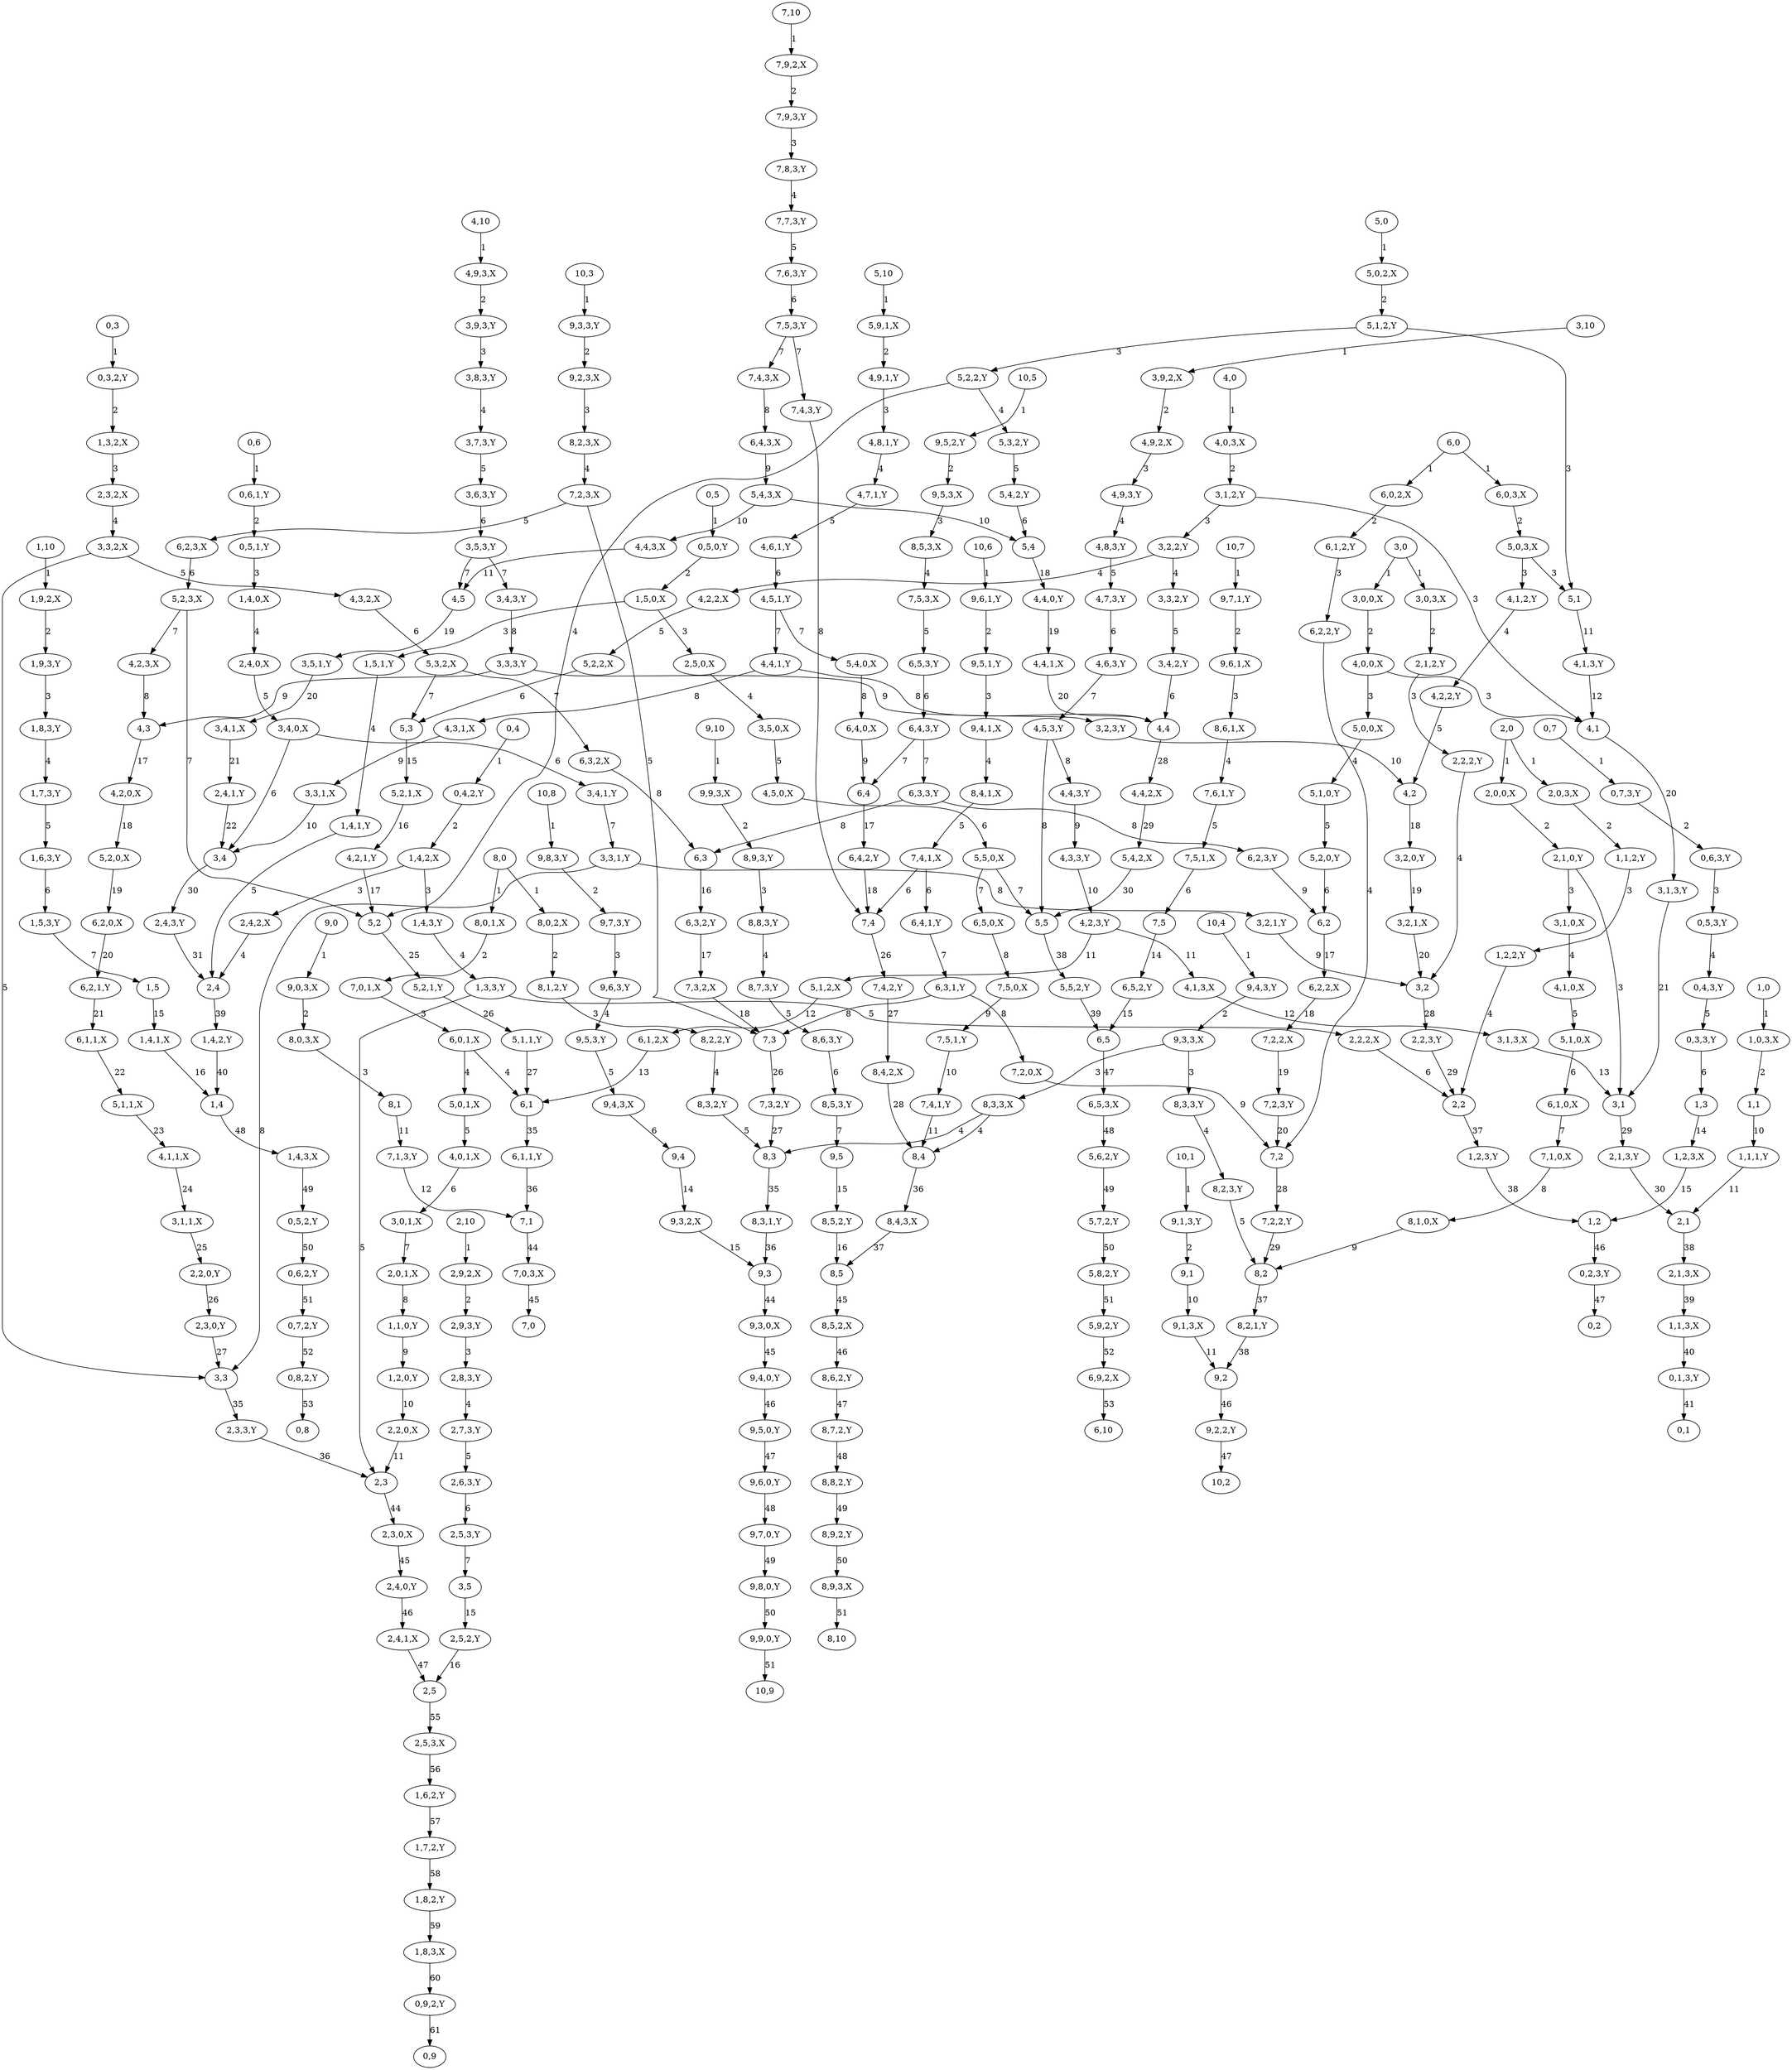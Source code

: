 digraph graphname {
"1,4" [nodetype=logic];
"1,5" [nodetype=logic];
"1,2" [nodetype=logic];
"1,3" [nodetype=logic];
"1,0" [nodetype=logic];
"1,1" [nodetype=logic];
"4,2,3,X" [nodetype=route];
"4,2,3,Y" [nodetype=route];
"5,9,1,X" [nodetype=route];
"9,5,0,Y" [nodetype=route];
"4,5,0,X" [nodetype=route];
"5,1,1,X" [nodetype=route];
"5,1,1,Y" [nodetype=route];
"2,1,0,Y" [nodetype=route];
"0,5,0,Y" [nodetype=route];
"2,2,3,Y" [nodetype=route];
"4,1,0,X" [nodetype=route];
"9,8,3,Y" [nodetype=route];
"1,0,3,X" [nodetype=route];
"8,0,2,X" [nodetype=route];
"9,7,3,Y" [nodetype=route];
"6,10" [nodetype=logic];
"0,1,3,Y" [nodetype=route];
"3,6,3,Y" [nodetype=route];
"8,5" [nodetype=logic];
"8,4" [nodetype=logic];
"8,3" [nodetype=logic];
"8,2" [nodetype=logic];
"8,1" [nodetype=logic];
"8,0" [nodetype=logic];
"3,4,0,X" [nodetype=route];
"3,0,3,X" [nodetype=route];
"5,2,3,X" [nodetype=route];
"8,9,2,Y" [nodetype=route];
"3,9,3,Y" [nodetype=route];
"6,3,3,Y" [nodetype=route];
"6,4" [nodetype=logic];
"1,2,3,X" [nodetype=route];
"9,4,0,Y" [nodetype=route];
"2,3,2,X" [nodetype=route];
"2,5,2,Y" [nodetype=route];
"3,3,2,Y" [nodetype=route];
"3,3,2,X" [nodetype=route];
"2,5" [nodetype=logic];
"2,4" [nodetype=logic];
"3,1,2,Y" [nodetype=route];
"2,1" [nodetype=logic];
"2,0" [nodetype=logic];
"2,3" [nodetype=logic];
"2,2" [nodetype=logic];
"3,5,0,X" [nodetype=route];
"2,10" [nodetype=logic];
"8,2,2,Y" [nodetype=route];
"1,5,3,Y" [nodetype=route];
"2,0,3,X" [nodetype=route];
"6,4,2,Y" [nodetype=route];
"3,3,3,Y" [nodetype=route];
"0,9,2,Y" [nodetype=route];
"2,4,2,X" [nodetype=route];
"0,3,3,Y" [nodetype=route];
"2,1,2,Y" [nodetype=route];
"5,2,1,Y" [nodetype=route];
"5,0,3,X" [nodetype=route];
"6,5,3,Y" [nodetype=route];
"6,5,3,X" [nodetype=route];
"9,9,0,Y" [nodetype=route];
"2,3,0,X" [nodetype=route];
"2,3,0,Y" [nodetype=route];
"1,7,3,Y" [nodetype=route];
"6,1,1,Y" [nodetype=route];
"6,1,1,X" [nodetype=route];
"4,4,0,Y" [nodetype=route];
"7,7,3,Y" [nodetype=route];
"7,0,1,X" [nodetype=route];
"4,9,2,X" [nodetype=route];
"1,9,2,X" [nodetype=route];
"4,6,1,Y" [nodetype=route];
"4,6,3,Y" [nodetype=route];
"9,5,3,Y" [nodetype=route];
"1,4,2,X" [nodetype=route];
"1,4,2,Y" [nodetype=route];
"1,4,0,X" [nodetype=route];
"8,8,2,Y" [nodetype=route];
"2,8,3,Y" [nodetype=route];
"3,4" [nodetype=logic];
"3,5" [nodetype=logic];
"3,0" [nodetype=logic];
"3,1" [nodetype=logic];
"3,2" [nodetype=logic];
"3,3" [nodetype=logic];
"3,2,2,Y" [nodetype=route];
"5,6,2,Y" [nodetype=route];
"3,4,2,Y" [nodetype=route];
"9,2,2,Y" [nodetype=route];
"5,8,2,Y" [nodetype=route];
"7,0,3,X" [nodetype=route];
"9,9,3,X" [nodetype=route];
"4,3,3,Y" [nodetype=route];
"9,3,3,X" [nodetype=route];
"9,3,3,Y" [nodetype=route];
"10,1" [nodetype=logic];
"1,5,1,Y" [nodetype=route];
"3,1,0,X" [nodetype=route];
"8,4,3,X" [nodetype=route];
"0,4,2,Y" [nodetype=route];
"5,1,0,Y" [nodetype=route];
"5,1,0,X" [nodetype=route];
"4,5,1,Y" [nodetype=route];
"0,5,1,Y" [nodetype=route];
"0,6,1,Y" [nodetype=route];
"3,9,2,X" [nodetype=route];
"4,4,2,X" [nodetype=route];
"8,3,2,Y" [nodetype=route];
"9,5,2,Y" [nodetype=route];
"9,6,3,Y" [nodetype=route];
"4,2,2,Y" [nodetype=route];
"4,2,2,X" [nodetype=route];
"5,4,3,X" [nodetype=route];
"7,2,3,Y" [nodetype=route];
"7,2,3,X" [nodetype=route];
"4,1,1,X" [nodetype=route];
"6,9,2,X" [nodetype=route];
"6,2,3,X" [nodetype=route];
"6,2,3,Y" [nodetype=route];
"8,4,1,X" [nodetype=route];
"1,10" [nodetype=logic];
"2,4,0,Y" [nodetype=route];
"2,4,0,X" [nodetype=route];
"3,7,3,Y" [nodetype=route];
"4,3" [nodetype=logic];
"4,2" [nodetype=logic];
"4,1" [nodetype=logic];
"4,0" [nodetype=logic];
"4,5" [nodetype=logic];
"4,4" [nodetype=logic];
"2,2,0,Y" [nodetype=route];
"2,2,0,X" [nodetype=route];
"8,10" [nodetype=logic];
"8,6,1,X" [nodetype=route];
"3,8,3,Y" [nodetype=route];
"8,5,2,X" [nodetype=route];
"8,5,2,Y" [nodetype=route];
"4,3,1,X" [nodetype=route];
"3,2,0,Y" [nodetype=route];
"2,7,3,Y" [nodetype=route];
"7,6,1,Y" [nodetype=route];
"7,5,1,X" [nodetype=route];
"7,5,1,Y" [nodetype=route];
"9,4,1,X" [nodetype=route];
"2,5,3,Y" [nodetype=route];
"2,5,3,X" [nodetype=route];
"5,1,2,Y" [nodetype=route];
"5,1,2,X" [nodetype=route];
"4,10" [nodetype=logic];
"4,5,3,Y" [nodetype=route];
"0,5,3,Y" [nodetype=route];
"9,4" [nodetype=logic];
"9,5" [nodetype=logic];
"9,2" [nodetype=logic];
"9,3" [nodetype=logic];
"9,0" [nodetype=logic];
"9,1" [nodetype=logic];
"8,9,3,Y" [nodetype=route];
"8,9,3,X" [nodetype=route];
"1,8,3,Y" [nodetype=route];
"1,8,3,X" [nodetype=route];
"0,6,3,Y" [nodetype=route];
"7,4,2,Y" [nodetype=route];
"3,0,1,X" [nodetype=route];
"9,10" [nodetype=logic];
"9,6,1,Y" [nodetype=route];
"9,6,1,X" [nodetype=route];
"4,2,0,X" [nodetype=route];
"2,1,3,Y" [nodetype=route];
"2,1,3,X" [nodetype=route];
"4,1,3,Y" [nodetype=route];
"4,1,3,X" [nodetype=route];
"5,5,0,X" [nodetype=route];
"7,5,3,X" [nodetype=route];
"7,5,3,Y" [nodetype=route];
"9,0,3,X" [nodetype=route];
"4,8,3,Y" [nodetype=route];
"1,7,2,Y" [nodetype=route];
"9,3,2,X" [nodetype=route];
"1,5,0,X" [nodetype=route];
"6,2,1,Y" [nodetype=route];
"2,2,2,Y" [nodetype=route];
"2,2,2,X" [nodetype=route];
"5,10" [nodetype=logic];
"4,7,3,Y" [nodetype=route];
"6,0,1,X" [nodetype=route];
"6,0,3,X" [nodetype=route];
"1,6,2,Y" [nodetype=route];
"9,7,0,Y" [nodetype=route];
"1,4,1,Y" [nodetype=route];
"1,4,1,X" [nodetype=route];
"7,6,3,Y" [nodetype=route];
"6,3,2,X" [nodetype=route];
"6,3,2,Y" [nodetype=route];
"9,4,3,Y" [nodetype=route];
"9,4,3,X" [nodetype=route];
"5,3,2,Y" [nodetype=route];
"5,3,2,X" [nodetype=route];
"5,2,0,X" [nodetype=route];
"7,9,3,Y" [nodetype=route];
"3,0,0,X" [nodetype=route];
"1,9,3,Y" [nodetype=route];
"0,8,2,Y" [nodetype=route];
"3,5,1,Y" [nodetype=route];
"5,0,2,X" [nodetype=route];
"5,2,0,Y" [nodetype=route];
"8,6,3,Y" [nodetype=route];
"8,0,3,X" [nodetype=route];
"7,1,3,Y" [nodetype=route];
"3,4,3,Y" [nodetype=route];
"2,0,0,X" [nodetype=route];
"9,2,3,X" [nodetype=route];
"1,1,3,X" [nodetype=route];
"1,1,1,Y" [nodetype=route];
"9,8,0,Y" [nodetype=route];
"0,7,2,Y" [nodetype=route];
"0,7" [nodetype=logic];
"0,6" [nodetype=logic];
"0,5" [nodetype=logic];
"0,4" [nodetype=logic];
"0,3" [nodetype=logic];
"0,2" [nodetype=logic];
"0,1" [nodetype=logic];
"5,5,2,Y" [nodetype=route];
"8,0,1,X" [nodetype=route];
"7,3,2,Y" [nodetype=route];
"7,3,2,X" [nodetype=route];
"0,9" [nodetype=logic];
"0,8" [nodetype=logic];
"5,7,2,Y" [nodetype=route];
"6,4,1,Y" [nodetype=route];
"4,0,3,X" [nodetype=route];
"4,0,1,X" [nodetype=route];
"9,3,0,X" [nodetype=route];
"1,3,3,Y" [nodetype=route];
"6,1,0,X" [nodetype=route];
"4,8,1,Y" [nodetype=route];
"1,2,0,Y" [nodetype=route];
"7,10" [nodetype=logic];
"8,1,2,Y" [nodetype=route];
"5,9,2,Y" [nodetype=route];
"8,7,2,Y" [nodetype=route];
"4,7,1,Y" [nodetype=route];
"8,3,3,Y" [nodetype=route];
"8,3,3,X" [nodetype=route];
"2,3,3,Y" [nodetype=route];
"3,4,1,Y" [nodetype=route];
"3,4,1,X" [nodetype=route];
"1,2,3,Y" [nodetype=route];
"8,2,1,Y" [nodetype=route];
"2,6,3,Y" [nodetype=route];
"8,8,3,Y" [nodetype=route];
"8,3,1,Y" [nodetype=route];
"9,5,3,X" [nodetype=route];
"5,0,0,X" [nodetype=route];
"9,5,1,Y" [nodetype=route];
"10,9" [nodetype=logic];
"10,8" [nodetype=logic];
"10,3" [nodetype=logic];
"10,2" [nodetype=logic];
"3,3,1,X" [nodetype=route];
"3,3,1,Y" [nodetype=route];
"10,7" [nodetype=logic];
"10,6" [nodetype=logic];
"10,5" [nodetype=logic];
"10,4" [nodetype=logic];
"0,4,3,Y" [nodetype=route];
"4,9,1,Y" [nodetype=route];
"6,5,0,X" [nodetype=route];
"6,4,0,X" [nodetype=route];
"3,2,1,Y" [nodetype=route];
"3,2,1,X" [nodetype=route];
"3,1,1,X" [nodetype=route];
"7,0" [nodetype=logic];
"3,5,3,Y" [nodetype=route];
"4,4,3,X" [nodetype=route];
"4,4,3,Y" [nodetype=route];
"0,6,2,Y" [nodetype=route];
"5,2,1,X" [nodetype=route];
"1,4,3,Y" [nodetype=route];
"1,4,3,X" [nodetype=route];
"5,2" [nodetype=logic];
"5,3" [nodetype=logic];
"5,0" [nodetype=logic];
"5,1" [nodetype=logic];
"5,4" [nodetype=logic];
"5,5" [nodetype=logic];
"3,10" [nodetype=logic];
"5,4,2,X" [nodetype=route];
"5,4,2,Y" [nodetype=route];
"7,2,2,X" [nodetype=route];
"7,2,2,Y" [nodetype=route];
"5,2,2,X" [nodetype=route];
"5,2,2,Y" [nodetype=route];
"7,4,3,Y" [nodetype=route];
"7,4,3,X" [nodetype=route];
"1,2,2,Y" [nodetype=route];
"8,1,0,X" [nodetype=route];
"4,9,3,Y" [nodetype=route];
"4,9,3,X" [nodetype=route];
"6,1,2,X" [nodetype=route];
"6,1,2,Y" [nodetype=route];
"9,1,3,X" [nodetype=route];
"9,1,3,Y" [nodetype=route];
"3,1,3,X" [nodetype=route];
"3,1,3,Y" [nodetype=route];
"6,1" [nodetype=logic];
"6,0" [nodetype=logic];
"6,3" [nodetype=logic];
"6,2" [nodetype=logic];
"6,5" [nodetype=logic];
"8,4,2,X" [nodetype=route];
"8,2,3,X" [nodetype=route];
"8,2,3,Y" [nodetype=route];
"7,1,0,X" [nodetype=route];
"9,6,0,Y" [nodetype=route];
"6,2,0,X" [nodetype=route];
"6,4,3,X" [nodetype=route];
"6,4,3,Y" [nodetype=route];
"5,0,1,X" [nodetype=route];
"7,8,3,Y" [nodetype=route];
"2,4,1,X" [nodetype=route];
"2,4,1,Y" [nodetype=route];
"2,4,3,Y" [nodetype=route];
"0,3,2,Y" [nodetype=route];
"1,6,3,Y" [nodetype=route];
"6,0,2,X" [nodetype=route];
"3,2,3,Y" [nodetype=route];
"6,5,2,Y" [nodetype=route];
"2,9,2,X" [nodetype=route];
"0,2,3,Y" [nodetype=route];
"4,4,1,X" [nodetype=route];
"4,4,1,Y" [nodetype=route];
"6,3,1,Y" [nodetype=route];
"4,1,2,Y" [nodetype=route];
"8,6,2,Y" [nodetype=route];
"7,4,1,Y" [nodetype=route];
"7,4,1,X" [nodetype=route];
"5,4,0,X" [nodetype=route];
"7,9,2,X" [nodetype=route];
"0,5,2,Y" [nodetype=route];
"0,7,3,Y" [nodetype=route];
"4,2,1,Y" [nodetype=route];
"2,9,3,Y" [nodetype=route];
"2,0,1,X" [nodetype=route];
"1,1,2,Y" [nodetype=route];
"7,1" [nodetype=logic];
"7,2" [nodetype=logic];
"7,3" [nodetype=logic];
"7,4" [nodetype=logic];
"7,5" [nodetype=logic];
"4,0,0,X" [nodetype=route];
"2,5,0,X" [nodetype=route];
"1,3,2,X" [nodetype=route];
"6,2,2,Y" [nodetype=route];
"6,2,2,X" [nodetype=route];
"8,5,3,Y" [nodetype=route];
"8,5,3,X" [nodetype=route];
"7,2,0,X" [nodetype=route];
"1,1,0,Y" [nodetype=route];
"4,3,2,X" [nodetype=route];
"8,7,3,Y" [nodetype=route];
"7,5,0,X" [nodetype=route];
"1,8,2,Y" [nodetype=route];
"9,7,1,Y" [nodetype=route];
"1,4" -> "1,4,3,X"  [label=48];
"1,5" -> "1,4,1,X"  [label=15];
"1,2" -> "0,2,3,Y"  [label=46];
"1,3" -> "1,2,3,X"  [label=14];
"1,0" -> "1,0,3,X"  [label=1];
"1,1" -> "1,1,1,Y"  [label=10];
"4,2,3,X" -> "4,3"  [label=8];
"4,2,3,Y" -> "5,1,2,X"  [label=11];
"4,2,3,Y" -> "4,1,3,X"  [label=11];
"5,9,1,X" -> "4,9,1,Y"  [label=2];
"9,5,0,Y" -> "9,6,0,Y"  [label=47];
"4,5,0,X" -> "5,5,0,X"  [label=6];
"5,1,1,X" -> "4,1,1,X"  [label=23];
"5,1,1,Y" -> "6,1"  [label=27];
"2,1,0,Y" -> "3,1"  [label=3];
"2,1,0,Y" -> "3,1,0,X"  [label=3];
"0,5,0,Y" -> "1,5,0,X"  [label=2];
"2,2,3,Y" -> "2,2"  [label=29];
"4,1,0,X" -> "5,1,0,X"  [label=5];
"9,8,3,Y" -> "9,7,3,Y"  [label=2];
"1,0,3,X" -> "1,1"  [label=2];
"8,0,2,X" -> "8,1,2,Y"  [label=2];
"9,7,3,Y" -> "9,6,3,Y"  [label=3];
"0,1,3,Y" -> "0,1"  [label=41];
"3,6,3,Y" -> "3,5,3,Y"  [label=6];
"8,5" -> "8,5,2,X"  [label=45];
"8,4" -> "8,4,3,X"  [label=36];
"8,3" -> "8,3,1,Y"  [label=35];
"8,2" -> "8,2,1,Y"  [label=37];
"8,1" -> "7,1,3,Y"  [label=11];
"8,0" -> "8,0,2,X"  [label=1];
"8,0" -> "8,0,1,X"  [label=1];
"3,4,0,X" -> "3,4"  [label=6];
"3,4,0,X" -> "3,4,1,Y"  [label=6];
"3,0,3,X" -> "2,1,2,Y"  [label=2];
"5,2,3,X" -> "4,2,3,X"  [label=7];
"5,2,3,X" -> "5,2"  [label=7];
"8,9,2,Y" -> "8,9,3,X"  [label=50];
"3,9,3,Y" -> "3,8,3,Y"  [label=3];
"6,3,3,Y" -> "6,3"  [label=8];
"6,3,3,Y" -> "6,2,3,Y"  [label=8];
"6,4" -> "6,4,2,Y"  [label=17];
"1,2,3,X" -> "1,2"  [label=15];
"9,4,0,Y" -> "9,5,0,Y"  [label=46];
"2,3,2,X" -> "3,3,2,X"  [label=4];
"2,5,2,Y" -> "2,5"  [label=16];
"3,3,2,Y" -> "3,4,2,Y"  [label=5];
"3,3,2,X" -> "3,3"  [label=5];
"3,3,2,X" -> "4,3,2,X"  [label=5];
"2,5" -> "2,5,3,X"  [label=55];
"2,4" -> "1,4,2,Y"  [label=39];
"3,1,2,Y" -> "4,1"  [label=3];
"3,1,2,Y" -> "3,2,2,Y"  [label=3];
"2,1" -> "2,1,3,X"  [label=38];
"2,0" -> "2,0,3,X"  [label=1];
"2,0" -> "2,0,0,X"  [label=1];
"2,3" -> "2,3,0,X"  [label=44];
"2,2" -> "1,2,3,Y"  [label=37];
"3,5,0,X" -> "4,5,0,X"  [label=5];
"2,10" -> "2,9,2,X"  [label=1];
"8,2,2,Y" -> "8,3,2,Y"  [label=4];
"1,5,3,Y" -> "1,5"  [label=7];
"2,0,3,X" -> "1,1,2,Y"  [label=2];
"6,4,2,Y" -> "7,4"  [label=18];
"3,3,3,Y" -> "4,3"  [label=9];
"3,3,3,Y" -> "3,2,3,Y"  [label=9];
"0,9,2,Y" -> "0,9"  [label=61];
"2,4,2,X" -> "2,4"  [label=4];
"0,3,3,Y" -> "1,3"  [label=6];
"2,1,2,Y" -> "2,2,2,Y"  [label=3];
"5,2,1,Y" -> "5,1,1,Y"  [label=26];
"5,0,3,X" -> "5,1"  [label=3];
"5,0,3,X" -> "4,1,2,Y"  [label=3];
"6,5,3,Y" -> "6,4,3,Y"  [label=6];
"6,5,3,X" -> "5,6,2,Y"  [label=48];
"9,9,0,Y" -> "10,9"  [label=51];
"2,3,0,X" -> "2,4,0,Y"  [label=45];
"2,3,0,Y" -> "3,3"  [label=27];
"1,7,3,Y" -> "1,6,3,Y"  [label=5];
"6,1,1,Y" -> "7,1"  [label=36];
"6,1,1,X" -> "5,1,1,X"  [label=22];
"4,4,0,Y" -> "4,4,1,X"  [label=19];
"7,7,3,Y" -> "7,6,3,Y"  [label=5];
"7,0,1,X" -> "6,0,1,X"  [label=3];
"4,9,2,X" -> "4,9,3,Y"  [label=3];
"1,9,2,X" -> "1,9,3,Y"  [label=2];
"4,6,1,Y" -> "4,5,1,Y"  [label=6];
"4,6,3,Y" -> "4,5,3,Y"  [label=7];
"9,5,3,Y" -> "9,4,3,X"  [label=5];
"1,4,2,X" -> "2,4,2,X"  [label=3];
"1,4,2,X" -> "1,4,3,Y"  [label=3];
"1,4,2,Y" -> "1,4"  [label=40];
"1,4,0,X" -> "2,4,0,X"  [label=4];
"8,8,2,Y" -> "8,9,2,Y"  [label=49];
"2,8,3,Y" -> "2,7,3,Y"  [label=4];
"3,4" -> "2,4,3,Y"  [label=30];
"3,5" -> "2,5,2,Y"  [label=15];
"3,0" -> "3,0,3,X"  [label=1];
"3,0" -> "3,0,0,X"  [label=1];
"3,1" -> "2,1,3,Y"  [label=29];
"3,2" -> "2,2,3,Y"  [label=28];
"3,3" -> "2,3,3,Y"  [label=35];
"3,2,2,Y" -> "3,3,2,Y"  [label=4];
"3,2,2,Y" -> "4,2,2,X"  [label=4];
"5,6,2,Y" -> "5,7,2,Y"  [label=49];
"3,4,2,Y" -> "4,4"  [label=6];
"9,2,2,Y" -> "10,2"  [label=47];
"5,8,2,Y" -> "5,9,2,Y"  [label=51];
"7,0,3,X" -> "7,0"  [label=45];
"9,9,3,X" -> "8,9,3,Y"  [label=2];
"4,3,3,Y" -> "4,2,3,Y"  [label=10];
"9,3,3,X" -> "8,3,3,X"  [label=3];
"9,3,3,X" -> "8,3,3,Y"  [label=3];
"9,3,3,Y" -> "9,2,3,X"  [label=2];
"10,1" -> "9,1,3,Y"  [label=1];
"1,5,1,Y" -> "1,4,1,Y"  [label=4];
"3,1,0,X" -> "4,1,0,X"  [label=4];
"8,4,3,X" -> "8,5"  [label=37];
"0,4,2,Y" -> "1,4,2,X"  [label=2];
"5,1,0,Y" -> "5,2,0,Y"  [label=5];
"5,1,0,X" -> "6,1,0,X"  [label=6];
"4,5,1,Y" -> "4,4,1,Y"  [label=7];
"4,5,1,Y" -> "5,4,0,X"  [label=7];
"0,5,1,Y" -> "1,4,0,X"  [label=3];
"0,6,1,Y" -> "0,5,1,Y"  [label=2];
"3,9,2,X" -> "4,9,2,X"  [label=2];
"4,4,2,X" -> "5,4,2,X"  [label=29];
"8,3,2,Y" -> "8,3"  [label=5];
"9,5,2,Y" -> "9,5,3,X"  [label=2];
"9,6,3,Y" -> "9,5,3,Y"  [label=4];
"4,2,2,Y" -> "4,2"  [label=5];
"4,2,2,X" -> "5,2,2,X"  [label=5];
"5,4,3,X" -> "5,4"  [label=10];
"5,4,3,X" -> "4,4,3,X"  [label=10];
"7,2,3,Y" -> "7,2"  [label=20];
"7,2,3,X" -> "7,3"  [label=5];
"7,2,3,X" -> "6,2,3,X"  [label=5];
"4,1,1,X" -> "3,1,1,X"  [label=24];
"6,9,2,X" -> "6,10"  [label=53];
"6,2,3,X" -> "5,2,3,X"  [label=6];
"6,2,3,Y" -> "6,2"  [label=9];
"8,4,1,X" -> "7,4,1,X"  [label=5];
"1,10" -> "1,9,2,X"  [label=1];
"2,4,0,Y" -> "2,4,1,X"  [label=46];
"2,4,0,X" -> "3,4,0,X"  [label=5];
"3,7,3,Y" -> "3,6,3,Y"  [label=5];
"4,3" -> "4,2,0,X"  [label=17];
"4,2" -> "3,2,0,Y"  [label=18];
"4,1" -> "3,1,3,Y"  [label=20];
"4,0" -> "4,0,3,X"  [label=1];
"4,5" -> "3,5,1,Y"  [label=19];
"4,4" -> "4,4,2,X"  [label=28];
"2,2,0,Y" -> "2,3,0,Y"  [label=26];
"2,2,0,X" -> "2,3"  [label=11];
"8,6,1,X" -> "7,6,1,Y"  [label=4];
"3,8,3,Y" -> "3,7,3,Y"  [label=4];
"8,5,2,X" -> "8,6,2,Y"  [label=46];
"8,5,2,Y" -> "8,5"  [label=16];
"4,3,1,X" -> "3,3,1,X"  [label=9];
"3,2,0,Y" -> "3,2,1,X"  [label=19];
"2,7,3,Y" -> "2,6,3,Y"  [label=5];
"7,6,1,Y" -> "7,5,1,X"  [label=5];
"7,5,1,X" -> "7,5"  [label=6];
"7,5,1,Y" -> "7,4,1,Y"  [label=10];
"9,4,1,X" -> "8,4,1,X"  [label=4];
"2,5,3,Y" -> "3,5"  [label=7];
"2,5,3,X" -> "1,6,2,Y"  [label=56];
"5,1,2,Y" -> "5,1"  [label=3];
"5,1,2,Y" -> "5,2,2,Y"  [label=3];
"5,1,2,X" -> "6,1,2,X"  [label=12];
"4,10" -> "4,9,3,X"  [label=1];
"4,5,3,Y" -> "5,5"  [label=8];
"4,5,3,Y" -> "4,4,3,Y"  [label=8];
"0,5,3,Y" -> "0,4,3,Y"  [label=4];
"9,4" -> "9,3,2,X"  [label=14];
"9,5" -> "8,5,2,Y"  [label=15];
"9,2" -> "9,2,2,Y"  [label=46];
"9,3" -> "9,3,0,X"  [label=44];
"9,0" -> "9,0,3,X"  [label=1];
"9,1" -> "9,1,3,X"  [label=10];
"8,9,3,Y" -> "8,8,3,Y"  [label=3];
"8,9,3,X" -> "8,10"  [label=51];
"1,8,3,Y" -> "1,7,3,Y"  [label=4];
"1,8,3,X" -> "0,9,2,Y"  [label=60];
"0,6,3,Y" -> "0,5,3,Y"  [label=3];
"7,4,2,Y" -> "8,4,2,X"  [label=27];
"3,0,1,X" -> "2,0,1,X"  [label=7];
"9,10" -> "9,9,3,X"  [label=1];
"9,6,1,Y" -> "9,5,1,Y"  [label=2];
"9,6,1,X" -> "8,6,1,X"  [label=3];
"4,2,0,X" -> "5,2,0,X"  [label=18];
"2,1,3,Y" -> "2,1"  [label=30];
"2,1,3,X" -> "1,1,3,X"  [label=39];
"4,1,3,Y" -> "4,1"  [label=12];
"4,1,3,X" -> "3,1,3,X"  [label=12];
"5,5,0,X" -> "5,5"  [label=7];
"5,5,0,X" -> "6,5,0,X"  [label=7];
"7,5,3,X" -> "6,5,3,Y"  [label=5];
"7,5,3,Y" -> "7,4,3,Y"  [label=7];
"7,5,3,Y" -> "7,4,3,X"  [label=7];
"9,0,3,X" -> "8,0,3,X"  [label=2];
"4,8,3,Y" -> "4,7,3,Y"  [label=5];
"1,7,2,Y" -> "1,8,2,Y"  [label=58];
"9,3,2,X" -> "9,3"  [label=15];
"1,5,0,X" -> "1,5,1,Y"  [label=3];
"1,5,0,X" -> "2,5,0,X"  [label=3];
"6,2,1,Y" -> "6,1,1,X"  [label=21];
"2,2,2,Y" -> "3,2"  [label=4];
"2,2,2,X" -> "2,2"  [label=6];
"5,10" -> "5,9,1,X"  [label=1];
"4,7,3,Y" -> "4,6,3,Y"  [label=6];
"6,0,1,X" -> "6,1"  [label=4];
"6,0,1,X" -> "5,0,1,X"  [label=4];
"6,0,3,X" -> "5,0,3,X"  [label=2];
"1,6,2,Y" -> "1,7,2,Y"  [label=57];
"9,7,0,Y" -> "9,8,0,Y"  [label=49];
"1,4,1,Y" -> "2,4"  [label=5];
"1,4,1,X" -> "1,4"  [label=16];
"7,6,3,Y" -> "7,5,3,Y"  [label=6];
"6,3,2,X" -> "6,3"  [label=8];
"6,3,2,Y" -> "7,3,2,X"  [label=17];
"9,4,3,Y" -> "9,3,3,X"  [label=2];
"9,4,3,X" -> "9,4"  [label=6];
"5,3,2,Y" -> "5,4,2,Y"  [label=5];
"5,3,2,X" -> "5,3"  [label=7];
"5,3,2,X" -> "6,3,2,X"  [label=7];
"5,2,0,X" -> "6,2,0,X"  [label=19];
"7,9,3,Y" -> "7,8,3,Y"  [label=3];
"3,0,0,X" -> "4,0,0,X"  [label=2];
"1,9,3,Y" -> "1,8,3,Y"  [label=3];
"0,8,2,Y" -> "0,8"  [label=53];
"3,5,1,Y" -> "3,4,1,X"  [label=20];
"5,0,2,X" -> "5,1,2,Y"  [label=2];
"5,2,0,Y" -> "6,2"  [label=6];
"8,6,3,Y" -> "8,5,3,Y"  [label=6];
"8,0,3,X" -> "8,1"  [label=3];
"7,1,3,Y" -> "7,1"  [label=12];
"3,4,3,Y" -> "3,3,3,Y"  [label=8];
"2,0,0,X" -> "2,1,0,Y"  [label=2];
"9,2,3,X" -> "8,2,3,X"  [label=3];
"1,1,3,X" -> "0,1,3,Y"  [label=40];
"1,1,1,Y" -> "2,1"  [label=11];
"9,8,0,Y" -> "9,9,0,Y"  [label=50];
"0,7,2,Y" -> "0,8,2,Y"  [label=52];
"0,7" -> "0,7,3,Y"  [label=1];
"0,6" -> "0,6,1,Y"  [label=1];
"0,5" -> "0,5,0,Y"  [label=1];
"0,4" -> "0,4,2,Y"  [label=1];
"0,3" -> "0,3,2,Y"  [label=1];
"5,5,2,Y" -> "6,5"  [label=39];
"8,0,1,X" -> "7,0,1,X"  [label=2];
"7,3,2,Y" -> "8,3"  [label=27];
"7,3,2,X" -> "7,3"  [label=18];
"5,7,2,Y" -> "5,8,2,Y"  [label=50];
"6,4,1,Y" -> "6,3,1,Y"  [label=7];
"4,0,3,X" -> "3,1,2,Y"  [label=2];
"4,0,1,X" -> "3,0,1,X"  [label=6];
"9,3,0,X" -> "9,4,0,Y"  [label=45];
"1,3,3,Y" -> "2,3"  [label=5];
"1,3,3,Y" -> "2,2,2,X"  [label=5];
"6,1,0,X" -> "7,1,0,X"  [label=7];
"4,8,1,Y" -> "4,7,1,Y"  [label=4];
"1,2,0,Y" -> "2,2,0,X"  [label=10];
"7,10" -> "7,9,2,X"  [label=1];
"8,1,2,Y" -> "8,2,2,Y"  [label=3];
"5,9,2,Y" -> "6,9,2,X"  [label=52];
"8,7,2,Y" -> "8,8,2,Y"  [label=48];
"4,7,1,Y" -> "4,6,1,Y"  [label=5];
"8,3,3,Y" -> "8,2,3,Y"  [label=4];
"8,3,3,X" -> "8,4"  [label=4];
"8,3,3,X" -> "8,3"  [label=4];
"2,3,3,Y" -> "2,3"  [label=36];
"3,4,1,Y" -> "3,3,1,Y"  [label=7];
"3,4,1,X" -> "2,4,1,Y"  [label=21];
"1,2,3,Y" -> "1,2"  [label=38];
"8,2,1,Y" -> "9,2"  [label=38];
"2,6,3,Y" -> "2,5,3,Y"  [label=6];
"8,8,3,Y" -> "8,7,3,Y"  [label=4];
"8,3,1,Y" -> "9,3"  [label=36];
"9,5,3,X" -> "8,5,3,X"  [label=3];
"5,0,0,X" -> "5,1,0,Y"  [label=4];
"9,5,1,Y" -> "9,4,1,X"  [label=3];
"10,8" -> "9,8,3,Y"  [label=1];
"10,3" -> "9,3,3,Y"  [label=1];
"3,3,1,X" -> "3,4"  [label=10];
"3,3,1,Y" -> "3,3"  [label=8];
"3,3,1,Y" -> "3,2,1,Y"  [label=8];
"10,7" -> "9,7,1,Y"  [label=1];
"10,6" -> "9,6,1,Y"  [label=1];
"10,5" -> "9,5,2,Y"  [label=1];
"10,4" -> "9,4,3,Y"  [label=1];
"0,4,3,Y" -> "0,3,3,Y"  [label=5];
"4,9,1,Y" -> "4,8,1,Y"  [label=3];
"6,5,0,X" -> "7,5,0,X"  [label=8];
"6,4,0,X" -> "6,4"  [label=9];
"3,2,1,Y" -> "3,2"  [label=9];
"3,2,1,X" -> "3,2"  [label=20];
"3,1,1,X" -> "2,2,0,Y"  [label=25];
"3,5,3,Y" -> "4,5"  [label=7];
"3,5,3,Y" -> "3,4,3,Y"  [label=7];
"4,4,3,X" -> "4,5"  [label=11];
"4,4,3,Y" -> "4,3,3,Y"  [label=9];
"0,6,2,Y" -> "0,7,2,Y"  [label=51];
"5,2,1,X" -> "4,2,1,Y"  [label=16];
"1,4,3,Y" -> "1,3,3,Y"  [label=4];
"1,4,3,X" -> "0,5,2,Y"  [label=49];
"5,2" -> "5,2,1,Y"  [label=25];
"5,3" -> "5,2,1,X"  [label=15];
"5,0" -> "5,0,2,X"  [label=1];
"5,1" -> "4,1,3,Y"  [label=11];
"5,4" -> "4,4,0,Y"  [label=18];
"5,5" -> "5,5,2,Y"  [label=38];
"3,10" -> "3,9,2,X"  [label=1];
"5,4,2,X" -> "5,5"  [label=30];
"5,4,2,Y" -> "5,4"  [label=6];
"7,2,2,X" -> "7,2,3,Y"  [label=19];
"7,2,2,Y" -> "8,2"  [label=29];
"5,2,2,X" -> "5,3"  [label=6];
"5,2,2,Y" -> "5,2"  [label=4];
"5,2,2,Y" -> "5,3,2,Y"  [label=4];
"7,4,3,Y" -> "7,4"  [label=8];
"7,4,3,X" -> "6,4,3,X"  [label=8];
"1,2,2,Y" -> "2,2"  [label=4];
"8,1,0,X" -> "8,2"  [label=9];
"4,9,3,Y" -> "4,8,3,Y"  [label=4];
"4,9,3,X" -> "3,9,3,Y"  [label=2];
"6,1,2,X" -> "6,1"  [label=13];
"6,1,2,Y" -> "6,2,2,Y"  [label=3];
"9,1,3,X" -> "9,2"  [label=11];
"9,1,3,Y" -> "9,1"  [label=2];
"3,1,3,X" -> "3,1"  [label=13];
"3,1,3,Y" -> "3,1"  [label=21];
"6,1" -> "6,1,1,Y"  [label=35];
"6,0" -> "6,0,3,X"  [label=1];
"6,0" -> "6,0,2,X"  [label=1];
"6,3" -> "6,3,2,Y"  [label=16];
"6,2" -> "6,2,2,X"  [label=17];
"6,5" -> "6,5,3,X"  [label=47];
"8,4,2,X" -> "8,4"  [label=28];
"8,2,3,X" -> "7,2,3,X"  [label=4];
"8,2,3,Y" -> "8,2"  [label=5];
"7,1,0,X" -> "8,1,0,X"  [label=8];
"9,6,0,Y" -> "9,7,0,Y"  [label=48];
"6,2,0,X" -> "6,2,1,Y"  [label=20];
"6,4,3,X" -> "5,4,3,X"  [label=9];
"6,4,3,Y" -> "6,4"  [label=7];
"6,4,3,Y" -> "6,3,3,Y"  [label=7];
"5,0,1,X" -> "4,0,1,X"  [label=5];
"7,8,3,Y" -> "7,7,3,Y"  [label=4];
"2,4,1,X" -> "2,5"  [label=47];
"2,4,1,Y" -> "3,4"  [label=22];
"2,4,3,Y" -> "2,4"  [label=31];
"0,3,2,Y" -> "1,3,2,X"  [label=2];
"1,6,3,Y" -> "1,5,3,Y"  [label=6];
"6,0,2,X" -> "6,1,2,Y"  [label=2];
"3,2,3,Y" -> "4,2"  [label=10];
"6,5,2,Y" -> "6,5"  [label=15];
"2,9,2,X" -> "2,9,3,Y"  [label=2];
"0,2,3,Y" -> "0,2"  [label=47];
"4,4,1,X" -> "4,4"  [label=20];
"4,4,1,Y" -> "4,4"  [label=8];
"4,4,1,Y" -> "4,3,1,X"  [label=8];
"6,3,1,Y" -> "7,3"  [label=8];
"6,3,1,Y" -> "7,2,0,X"  [label=8];
"4,1,2,Y" -> "4,2,2,Y"  [label=4];
"8,6,2,Y" -> "8,7,2,Y"  [label=47];
"7,4,1,Y" -> "8,4"  [label=11];
"7,4,1,X" -> "7,4"  [label=6];
"7,4,1,X" -> "6,4,1,Y"  [label=6];
"5,4,0,X" -> "6,4,0,X"  [label=8];
"7,9,2,X" -> "7,9,3,Y"  [label=2];
"0,5,2,Y" -> "0,6,2,Y"  [label=50];
"0,7,3,Y" -> "0,6,3,Y"  [label=2];
"4,2,1,Y" -> "5,2"  [label=17];
"2,9,3,Y" -> "2,8,3,Y"  [label=3];
"2,0,1,X" -> "1,1,0,Y"  [label=8];
"1,1,2,Y" -> "1,2,2,Y"  [label=3];
"7,1" -> "7,0,3,X"  [label=44];
"7,2" -> "7,2,2,Y"  [label=28];
"7,3" -> "7,3,2,Y"  [label=26];
"7,4" -> "7,4,2,Y"  [label=26];
"7,5" -> "6,5,2,Y"  [label=14];
"4,0,0,X" -> "4,1"  [label=3];
"4,0,0,X" -> "5,0,0,X"  [label=3];
"2,5,0,X" -> "3,5,0,X"  [label=4];
"1,3,2,X" -> "2,3,2,X"  [label=3];
"6,2,2,Y" -> "7,2"  [label=4];
"6,2,2,X" -> "7,2,2,X"  [label=18];
"8,5,3,Y" -> "9,5"  [label=7];
"8,5,3,X" -> "7,5,3,X"  [label=4];
"7,2,0,X" -> "7,2"  [label=9];
"1,1,0,Y" -> "1,2,0,Y"  [label=9];
"4,3,2,X" -> "5,3,2,X"  [label=6];
"8,7,3,Y" -> "8,6,3,Y"  [label=5];
"7,5,0,X" -> "7,5,1,Y"  [label=9];
"1,8,2,Y" -> "1,8,3,X"  [label=59];
"9,7,1,Y" -> "9,6,1,X"  [label=2];
}
